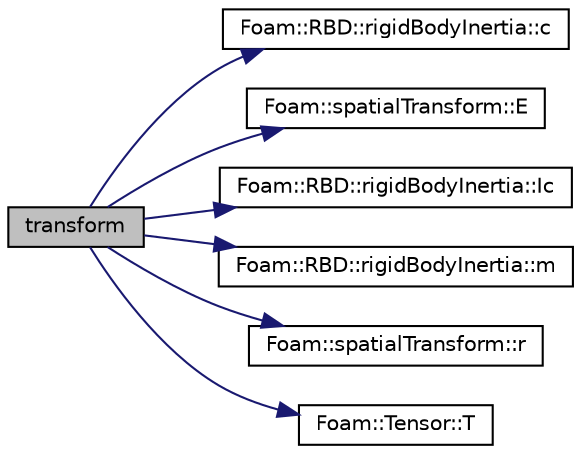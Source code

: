 digraph "transform"
{
  bgcolor="transparent";
  edge [fontname="Helvetica",fontsize="10",labelfontname="Helvetica",labelfontsize="10"];
  node [fontname="Helvetica",fontsize="10",shape=record];
  rankdir="LR";
  Node1 [label="transform",height=0.2,width=0.4,color="black", fillcolor="grey75", style="filled" fontcolor="black"];
  Node1 -> Node2 [color="midnightblue",fontsize="10",style="solid",fontname="Helvetica"];
  Node2 [label="Foam::RBD::rigidBodyInertia::c",height=0.2,width=0.4,color="black",URL="$classFoam_1_1RBD_1_1rigidBodyInertia.html#add34303d0360fd1eb8f36db38ec401d6",tooltip="Return the centre of mass of the rigid-body. "];
  Node1 -> Node3 [color="midnightblue",fontsize="10",style="solid",fontname="Helvetica"];
  Node3 [label="Foam::spatialTransform::E",height=0.2,width=0.4,color="black",URL="$classFoam_1_1spatialTransform.html#ae2c8e18dacc43b7a56fe43a80c52f7cf",tooltip="Return the rotation tensor. "];
  Node1 -> Node4 [color="midnightblue",fontsize="10",style="solid",fontname="Helvetica"];
  Node4 [label="Foam::RBD::rigidBodyInertia::Ic",height=0.2,width=0.4,color="black",URL="$classFoam_1_1RBD_1_1rigidBodyInertia.html#a034cf87b6b58ebfc3321cb6c513ea82b",tooltip="Return the inertia tensor of the rigid-body about the centre of mass. "];
  Node1 -> Node5 [color="midnightblue",fontsize="10",style="solid",fontname="Helvetica"];
  Node5 [label="Foam::RBD::rigidBodyInertia::m",height=0.2,width=0.4,color="black",URL="$classFoam_1_1RBD_1_1rigidBodyInertia.html#aca818ee2e90e4b36271000448c3469ad",tooltip="Return the mass of the rigid-body. "];
  Node1 -> Node6 [color="midnightblue",fontsize="10",style="solid",fontname="Helvetica"];
  Node6 [label="Foam::spatialTransform::r",height=0.2,width=0.4,color="black",URL="$classFoam_1_1spatialTransform.html#ac6ae50dab55d9002bf2115bff54020ef",tooltip="Return the translation vector. "];
  Node1 -> Node7 [color="midnightblue",fontsize="10",style="solid",fontname="Helvetica"];
  Node7 [label="Foam::Tensor::T",height=0.2,width=0.4,color="black",URL="$classFoam_1_1Tensor.html#a0dd17bc97098bb6f1bb7bdefec4dd56c",tooltip="Return transpose. "];
}
